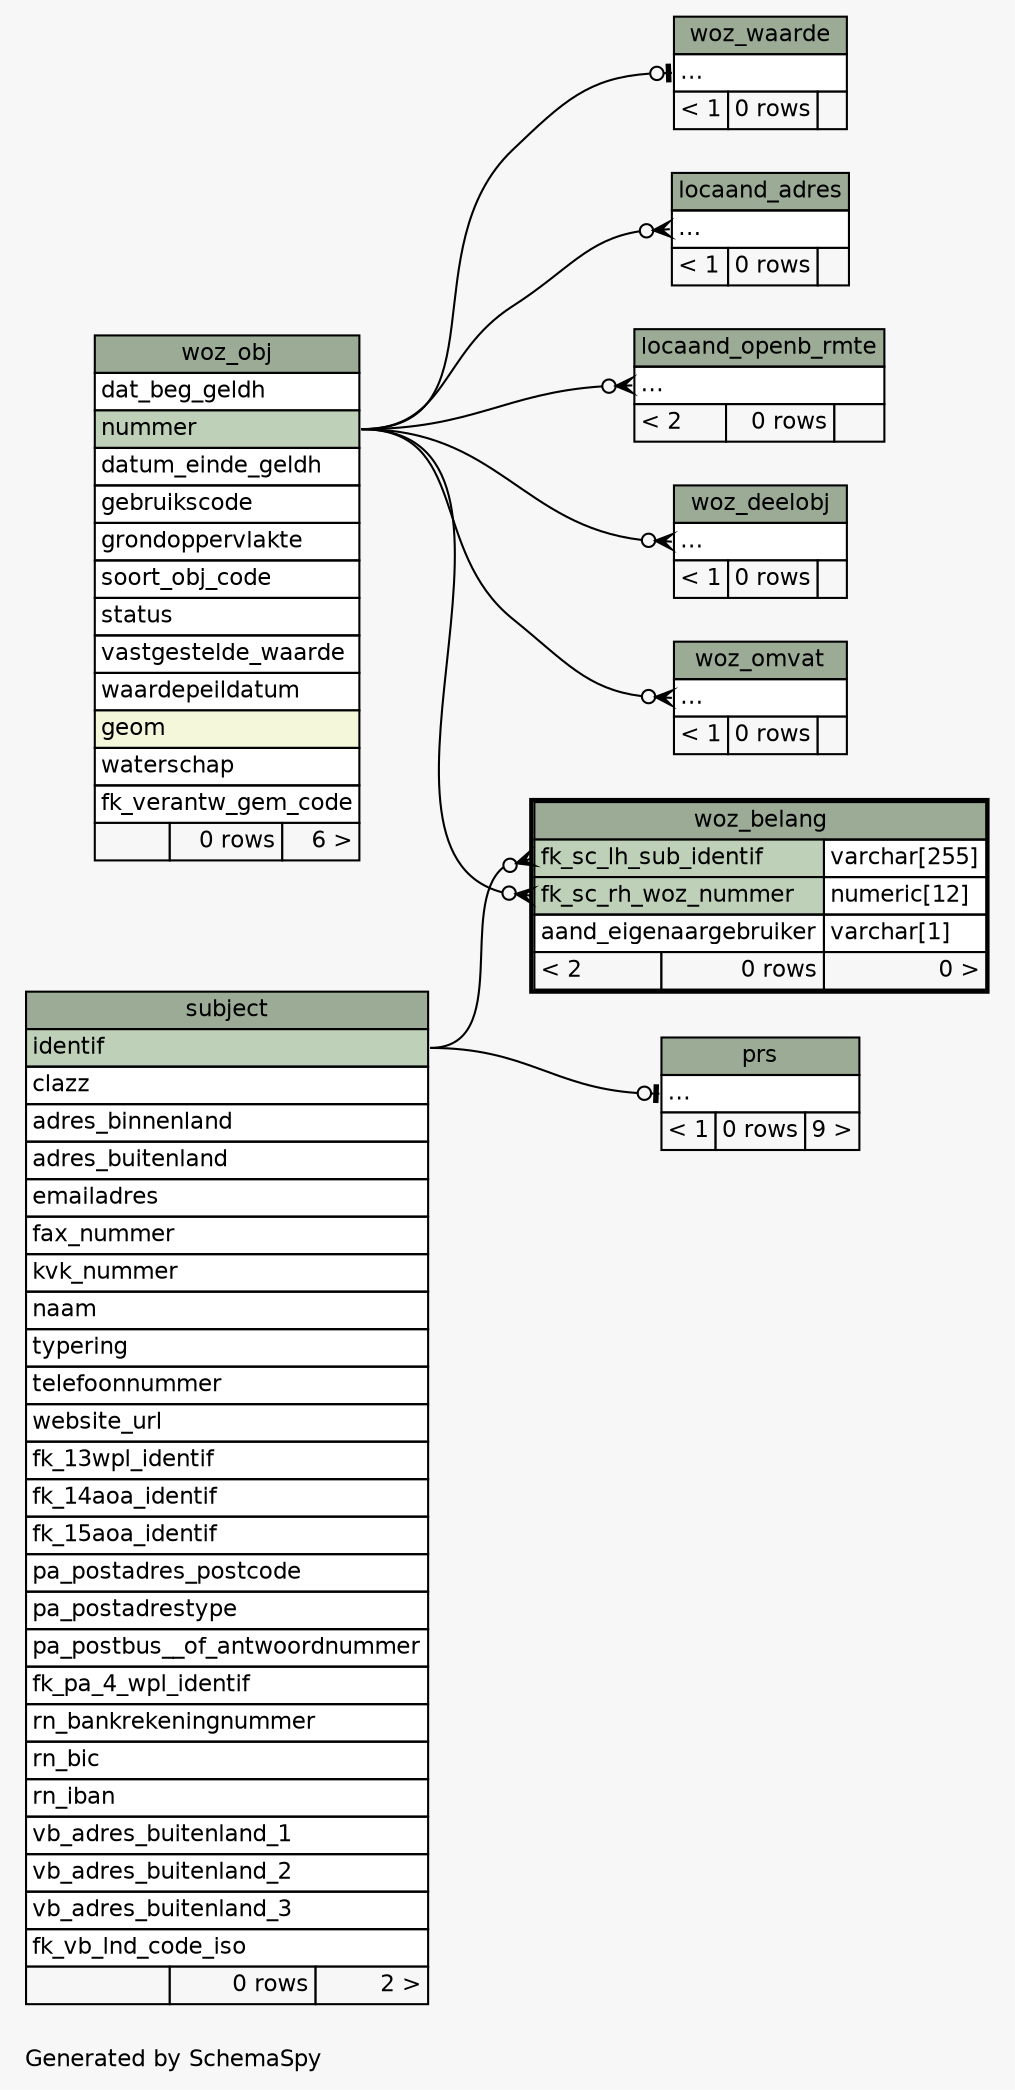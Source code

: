 // dot 2.43.0 on Linux 5.15.0-41-generic
// SchemaSpy rev Unknown
digraph "twoDegreesRelationshipsDiagram" {
  graph [
    rankdir="RL"
    bgcolor="#f7f7f7"
    label="\nGenerated by SchemaSpy"
    labeljust="l"
    nodesep="0.18"
    ranksep="0.46"
    fontname="Helvetica"
    fontsize="11"
  ];
  node [
    fontname="Helvetica"
    fontsize="11"
    shape="plaintext"
  ];
  edge [
    arrowsize="0.8"
  ];
  "locaand_adres":"elipses":w -> "woz_obj":"nummer":e [arrowhead=none dir=back arrowtail=crowodot];
  "locaand_openb_rmte":"elipses":w -> "woz_obj":"nummer":e [arrowhead=none dir=back arrowtail=crowodot];
  "prs":"elipses":w -> "subject":"identif":e [arrowhead=none dir=back arrowtail=teeodot];
  "woz_belang":"fk_sc_lh_sub_identif":w -> "subject":"identif":e [arrowhead=none dir=back arrowtail=crowodot];
  "woz_belang":"fk_sc_rh_woz_nummer":w -> "woz_obj":"nummer":e [arrowhead=none dir=back arrowtail=crowodot];
  "woz_deelobj":"elipses":w -> "woz_obj":"nummer":e [arrowhead=none dir=back arrowtail=crowodot];
  "woz_omvat":"elipses":w -> "woz_obj":"nummer":e [arrowhead=none dir=back arrowtail=crowodot];
  "woz_waarde":"elipses":w -> "woz_obj":"nummer":e [arrowhead=none dir=back arrowtail=teeodot];
  "locaand_adres" [
    label=<
    <TABLE BORDER="0" CELLBORDER="1" CELLSPACING="0" BGCOLOR="#ffffff">
      <TR><TD COLSPAN="3" BGCOLOR="#9bab96" ALIGN="CENTER">locaand_adres</TD></TR>
      <TR><TD PORT="elipses" COLSPAN="3" ALIGN="LEFT">...</TD></TR>
      <TR><TD ALIGN="LEFT" BGCOLOR="#f7f7f7">&lt; 1</TD><TD ALIGN="RIGHT" BGCOLOR="#f7f7f7">0 rows</TD><TD ALIGN="RIGHT" BGCOLOR="#f7f7f7">  </TD></TR>
    </TABLE>>
    URL="locaand_adres.html"
    tooltip="locaand_adres"
  ];
  "locaand_openb_rmte" [
    label=<
    <TABLE BORDER="0" CELLBORDER="1" CELLSPACING="0" BGCOLOR="#ffffff">
      <TR><TD COLSPAN="3" BGCOLOR="#9bab96" ALIGN="CENTER">locaand_openb_rmte</TD></TR>
      <TR><TD PORT="elipses" COLSPAN="3" ALIGN="LEFT">...</TD></TR>
      <TR><TD ALIGN="LEFT" BGCOLOR="#f7f7f7">&lt; 2</TD><TD ALIGN="RIGHT" BGCOLOR="#f7f7f7">0 rows</TD><TD ALIGN="RIGHT" BGCOLOR="#f7f7f7">  </TD></TR>
    </TABLE>>
    URL="locaand_openb_rmte.html"
    tooltip="locaand_openb_rmte"
  ];
  "prs" [
    label=<
    <TABLE BORDER="0" CELLBORDER="1" CELLSPACING="0" BGCOLOR="#ffffff">
      <TR><TD COLSPAN="3" BGCOLOR="#9bab96" ALIGN="CENTER">prs</TD></TR>
      <TR><TD PORT="elipses" COLSPAN="3" ALIGN="LEFT">...</TD></TR>
      <TR><TD ALIGN="LEFT" BGCOLOR="#f7f7f7">&lt; 1</TD><TD ALIGN="RIGHT" BGCOLOR="#f7f7f7">0 rows</TD><TD ALIGN="RIGHT" BGCOLOR="#f7f7f7">9 &gt;</TD></TR>
    </TABLE>>
    URL="prs.html"
    tooltip="prs"
  ];
  "subject" [
    label=<
    <TABLE BORDER="0" CELLBORDER="1" CELLSPACING="0" BGCOLOR="#ffffff">
      <TR><TD COLSPAN="3" BGCOLOR="#9bab96" ALIGN="CENTER">subject</TD></TR>
      <TR><TD PORT="identif" COLSPAN="3" BGCOLOR="#bed1b8" ALIGN="LEFT">identif</TD></TR>
      <TR><TD PORT="clazz" COLSPAN="3" ALIGN="LEFT">clazz</TD></TR>
      <TR><TD PORT="adres_binnenland" COLSPAN="3" ALIGN="LEFT">adres_binnenland</TD></TR>
      <TR><TD PORT="adres_buitenland" COLSPAN="3" ALIGN="LEFT">adres_buitenland</TD></TR>
      <TR><TD PORT="emailadres" COLSPAN="3" ALIGN="LEFT">emailadres</TD></TR>
      <TR><TD PORT="fax_nummer" COLSPAN="3" ALIGN="LEFT">fax_nummer</TD></TR>
      <TR><TD PORT="kvk_nummer" COLSPAN="3" ALIGN="LEFT">kvk_nummer</TD></TR>
      <TR><TD PORT="naam" COLSPAN="3" ALIGN="LEFT">naam</TD></TR>
      <TR><TD PORT="typering" COLSPAN="3" ALIGN="LEFT">typering</TD></TR>
      <TR><TD PORT="telefoonnummer" COLSPAN="3" ALIGN="LEFT">telefoonnummer</TD></TR>
      <TR><TD PORT="website_url" COLSPAN="3" ALIGN="LEFT">website_url</TD></TR>
      <TR><TD PORT="fk_13wpl_identif" COLSPAN="3" ALIGN="LEFT">fk_13wpl_identif</TD></TR>
      <TR><TD PORT="fk_14aoa_identif" COLSPAN="3" ALIGN="LEFT">fk_14aoa_identif</TD></TR>
      <TR><TD PORT="fk_15aoa_identif" COLSPAN="3" ALIGN="LEFT">fk_15aoa_identif</TD></TR>
      <TR><TD PORT="pa_postadres_postcode" COLSPAN="3" ALIGN="LEFT">pa_postadres_postcode</TD></TR>
      <TR><TD PORT="pa_postadrestype" COLSPAN="3" ALIGN="LEFT">pa_postadrestype</TD></TR>
      <TR><TD PORT="pa_postbus__of_antwoordnummer" COLSPAN="3" ALIGN="LEFT">pa_postbus__of_antwoordnummer</TD></TR>
      <TR><TD PORT="fk_pa_4_wpl_identif" COLSPAN="3" ALIGN="LEFT">fk_pa_4_wpl_identif</TD></TR>
      <TR><TD PORT="rn_bankrekeningnummer" COLSPAN="3" ALIGN="LEFT">rn_bankrekeningnummer</TD></TR>
      <TR><TD PORT="rn_bic" COLSPAN="3" ALIGN="LEFT">rn_bic</TD></TR>
      <TR><TD PORT="rn_iban" COLSPAN="3" ALIGN="LEFT">rn_iban</TD></TR>
      <TR><TD PORT="vb_adres_buitenland_1" COLSPAN="3" ALIGN="LEFT">vb_adres_buitenland_1</TD></TR>
      <TR><TD PORT="vb_adres_buitenland_2" COLSPAN="3" ALIGN="LEFT">vb_adres_buitenland_2</TD></TR>
      <TR><TD PORT="vb_adres_buitenland_3" COLSPAN="3" ALIGN="LEFT">vb_adres_buitenland_3</TD></TR>
      <TR><TD PORT="fk_vb_lnd_code_iso" COLSPAN="3" ALIGN="LEFT">fk_vb_lnd_code_iso</TD></TR>
      <TR><TD ALIGN="LEFT" BGCOLOR="#f7f7f7">  </TD><TD ALIGN="RIGHT" BGCOLOR="#f7f7f7">0 rows</TD><TD ALIGN="RIGHT" BGCOLOR="#f7f7f7">2 &gt;</TD></TR>
    </TABLE>>
    URL="subject.html"
    tooltip="subject"
  ];
  "woz_belang" [
    label=<
    <TABLE BORDER="2" CELLBORDER="1" CELLSPACING="0" BGCOLOR="#ffffff">
      <TR><TD COLSPAN="3" BGCOLOR="#9bab96" ALIGN="CENTER">woz_belang</TD></TR>
      <TR><TD PORT="fk_sc_lh_sub_identif" COLSPAN="2" BGCOLOR="#bed1b8" ALIGN="LEFT">fk_sc_lh_sub_identif</TD><TD PORT="fk_sc_lh_sub_identif.type" ALIGN="LEFT">varchar[255]</TD></TR>
      <TR><TD PORT="fk_sc_rh_woz_nummer" COLSPAN="2" BGCOLOR="#bed1b8" ALIGN="LEFT">fk_sc_rh_woz_nummer</TD><TD PORT="fk_sc_rh_woz_nummer.type" ALIGN="LEFT">numeric[12]</TD></TR>
      <TR><TD PORT="aand_eigenaargebruiker" COLSPAN="2" ALIGN="LEFT">aand_eigenaargebruiker</TD><TD PORT="aand_eigenaargebruiker.type" ALIGN="LEFT">varchar[1]</TD></TR>
      <TR><TD ALIGN="LEFT" BGCOLOR="#f7f7f7">&lt; 2</TD><TD ALIGN="RIGHT" BGCOLOR="#f7f7f7">0 rows</TD><TD ALIGN="RIGHT" BGCOLOR="#f7f7f7">0 &gt;</TD></TR>
    </TABLE>>
    URL="woz_belang.html"
    tooltip="woz_belang"
  ];
  "woz_deelobj" [
    label=<
    <TABLE BORDER="0" CELLBORDER="1" CELLSPACING="0" BGCOLOR="#ffffff">
      <TR><TD COLSPAN="3" BGCOLOR="#9bab96" ALIGN="CENTER">woz_deelobj</TD></TR>
      <TR><TD PORT="elipses" COLSPAN="3" ALIGN="LEFT">...</TD></TR>
      <TR><TD ALIGN="LEFT" BGCOLOR="#f7f7f7">&lt; 1</TD><TD ALIGN="RIGHT" BGCOLOR="#f7f7f7">0 rows</TD><TD ALIGN="RIGHT" BGCOLOR="#f7f7f7">  </TD></TR>
    </TABLE>>
    URL="woz_deelobj.html"
    tooltip="woz_deelobj"
  ];
  "woz_obj" [
    label=<
    <TABLE BORDER="0" CELLBORDER="1" CELLSPACING="0" BGCOLOR="#ffffff">
      <TR><TD COLSPAN="3" BGCOLOR="#9bab96" ALIGN="CENTER">woz_obj</TD></TR>
      <TR><TD PORT="dat_beg_geldh" COLSPAN="3" ALIGN="LEFT">dat_beg_geldh</TD></TR>
      <TR><TD PORT="nummer" COLSPAN="3" BGCOLOR="#bed1b8" ALIGN="LEFT">nummer</TD></TR>
      <TR><TD PORT="datum_einde_geldh" COLSPAN="3" ALIGN="LEFT">datum_einde_geldh</TD></TR>
      <TR><TD PORT="gebruikscode" COLSPAN="3" ALIGN="LEFT">gebruikscode</TD></TR>
      <TR><TD PORT="grondoppervlakte" COLSPAN="3" ALIGN="LEFT">grondoppervlakte</TD></TR>
      <TR><TD PORT="soort_obj_code" COLSPAN="3" ALIGN="LEFT">soort_obj_code</TD></TR>
      <TR><TD PORT="status" COLSPAN="3" ALIGN="LEFT">status</TD></TR>
      <TR><TD PORT="vastgestelde_waarde" COLSPAN="3" ALIGN="LEFT">vastgestelde_waarde</TD></TR>
      <TR><TD PORT="waardepeildatum" COLSPAN="3" ALIGN="LEFT">waardepeildatum</TD></TR>
      <TR><TD PORT="geom" COLSPAN="3" BGCOLOR="#f4f7da" ALIGN="LEFT">geom</TD></TR>
      <TR><TD PORT="waterschap" COLSPAN="3" ALIGN="LEFT">waterschap</TD></TR>
      <TR><TD PORT="fk_verantw_gem_code" COLSPAN="3" ALIGN="LEFT">fk_verantw_gem_code</TD></TR>
      <TR><TD ALIGN="LEFT" BGCOLOR="#f7f7f7">  </TD><TD ALIGN="RIGHT" BGCOLOR="#f7f7f7">0 rows</TD><TD ALIGN="RIGHT" BGCOLOR="#f7f7f7">6 &gt;</TD></TR>
    </TABLE>>
    URL="woz_obj.html"
    tooltip="woz_obj"
  ];
  "woz_omvat" [
    label=<
    <TABLE BORDER="0" CELLBORDER="1" CELLSPACING="0" BGCOLOR="#ffffff">
      <TR><TD COLSPAN="3" BGCOLOR="#9bab96" ALIGN="CENTER">woz_omvat</TD></TR>
      <TR><TD PORT="elipses" COLSPAN="3" ALIGN="LEFT">...</TD></TR>
      <TR><TD ALIGN="LEFT" BGCOLOR="#f7f7f7">&lt; 1</TD><TD ALIGN="RIGHT" BGCOLOR="#f7f7f7">0 rows</TD><TD ALIGN="RIGHT" BGCOLOR="#f7f7f7">  </TD></TR>
    </TABLE>>
    URL="woz_omvat.html"
    tooltip="woz_omvat"
  ];
  "woz_waarde" [
    label=<
    <TABLE BORDER="0" CELLBORDER="1" CELLSPACING="0" BGCOLOR="#ffffff">
      <TR><TD COLSPAN="3" BGCOLOR="#9bab96" ALIGN="CENTER">woz_waarde</TD></TR>
      <TR><TD PORT="elipses" COLSPAN="3" ALIGN="LEFT">...</TD></TR>
      <TR><TD ALIGN="LEFT" BGCOLOR="#f7f7f7">&lt; 1</TD><TD ALIGN="RIGHT" BGCOLOR="#f7f7f7">0 rows</TD><TD ALIGN="RIGHT" BGCOLOR="#f7f7f7">  </TD></TR>
    </TABLE>>
    URL="woz_waarde.html"
    tooltip="woz_waarde"
  ];
}

